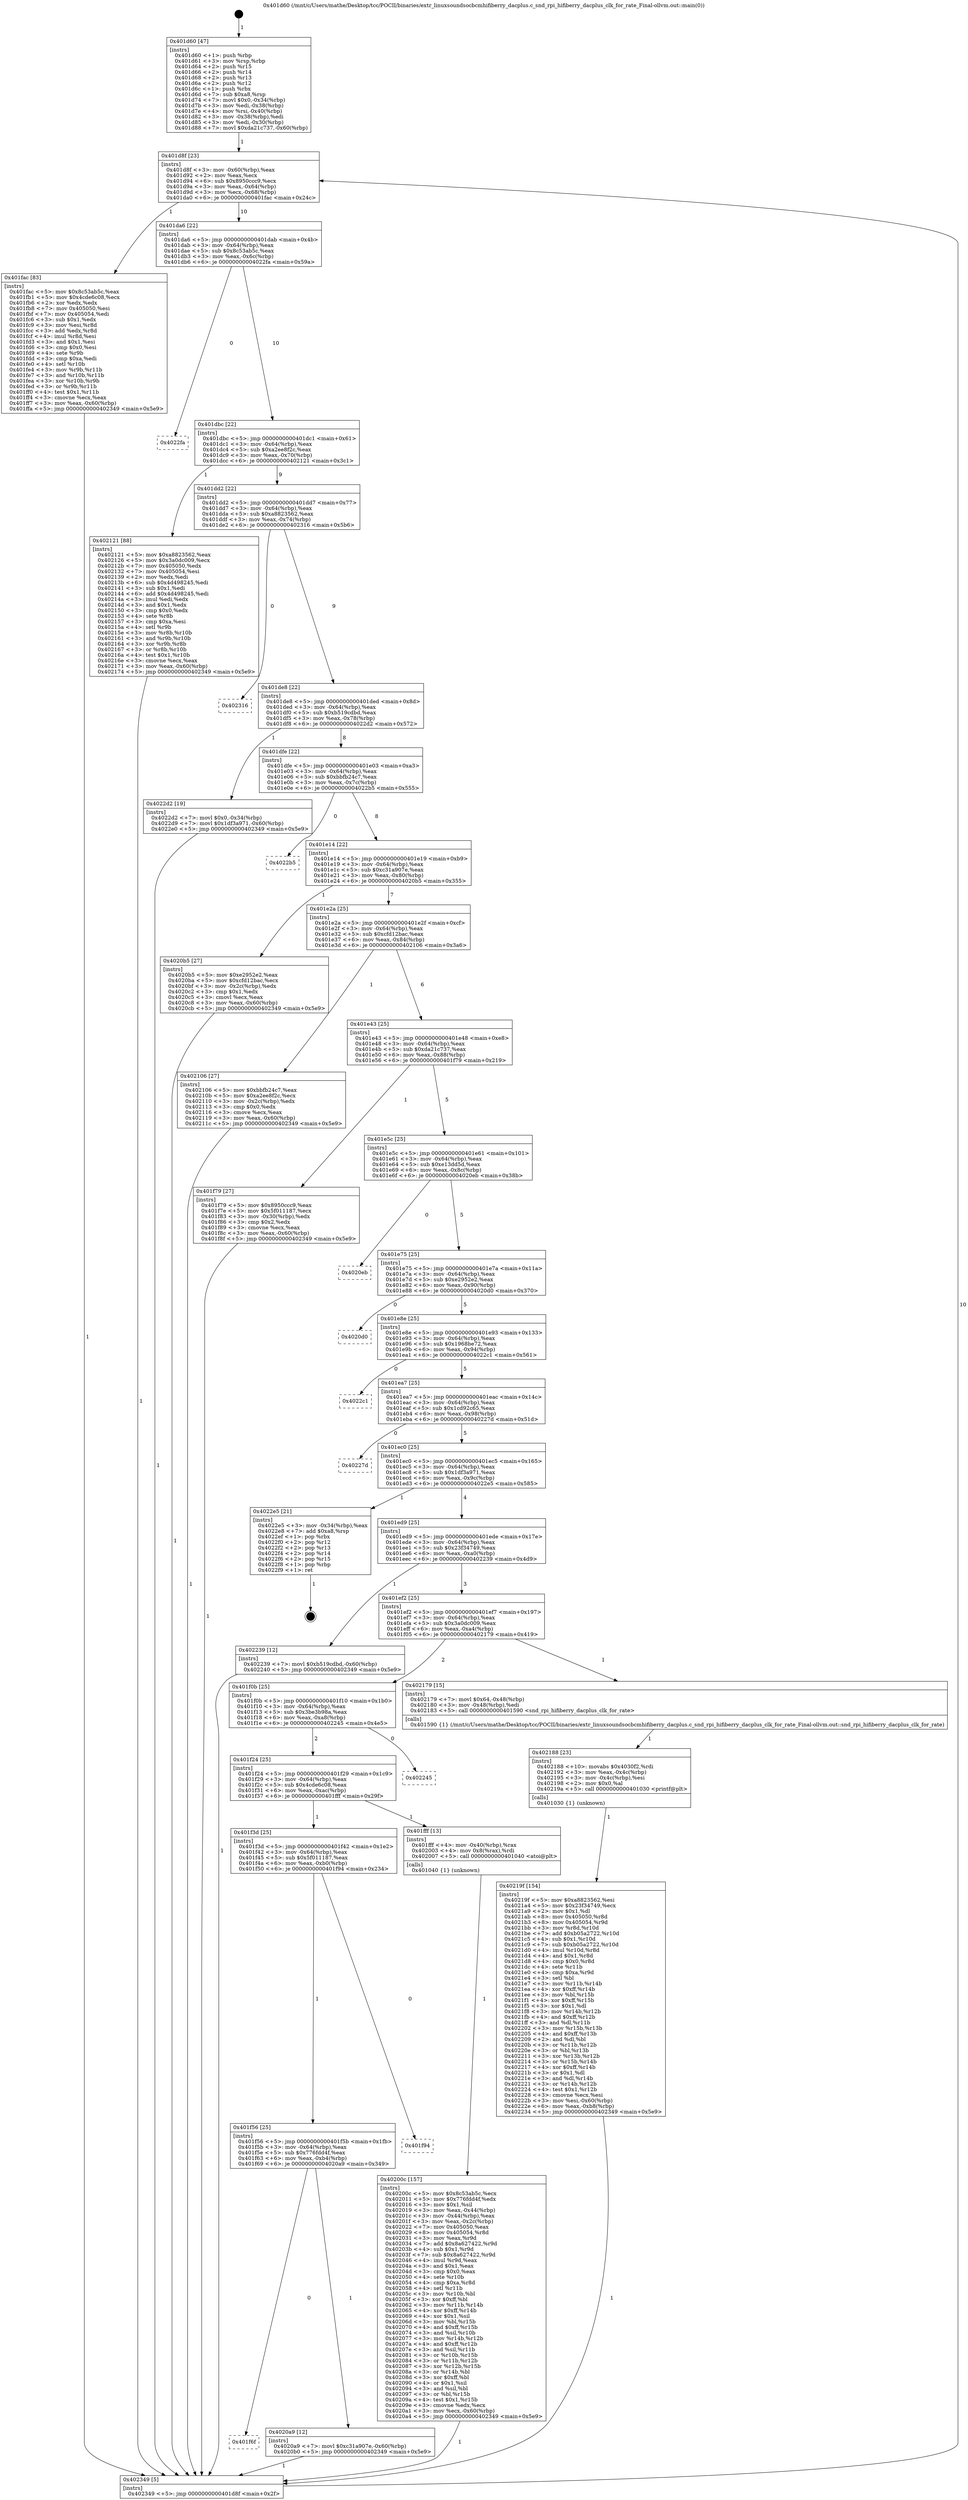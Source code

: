digraph "0x401d60" {
  label = "0x401d60 (/mnt/c/Users/mathe/Desktop/tcc/POCII/binaries/extr_linuxsoundsocbcmhifiberry_dacplus.c_snd_rpi_hifiberry_dacplus_clk_for_rate_Final-ollvm.out::main(0))"
  labelloc = "t"
  node[shape=record]

  Entry [label="",width=0.3,height=0.3,shape=circle,fillcolor=black,style=filled]
  "0x401d8f" [label="{
     0x401d8f [23]\l
     | [instrs]\l
     &nbsp;&nbsp;0x401d8f \<+3\>: mov -0x60(%rbp),%eax\l
     &nbsp;&nbsp;0x401d92 \<+2\>: mov %eax,%ecx\l
     &nbsp;&nbsp;0x401d94 \<+6\>: sub $0x8950ccc9,%ecx\l
     &nbsp;&nbsp;0x401d9a \<+3\>: mov %eax,-0x64(%rbp)\l
     &nbsp;&nbsp;0x401d9d \<+3\>: mov %ecx,-0x68(%rbp)\l
     &nbsp;&nbsp;0x401da0 \<+6\>: je 0000000000401fac \<main+0x24c\>\l
  }"]
  "0x401fac" [label="{
     0x401fac [83]\l
     | [instrs]\l
     &nbsp;&nbsp;0x401fac \<+5\>: mov $0x8c53ab5c,%eax\l
     &nbsp;&nbsp;0x401fb1 \<+5\>: mov $0x4cde6c08,%ecx\l
     &nbsp;&nbsp;0x401fb6 \<+2\>: xor %edx,%edx\l
     &nbsp;&nbsp;0x401fb8 \<+7\>: mov 0x405050,%esi\l
     &nbsp;&nbsp;0x401fbf \<+7\>: mov 0x405054,%edi\l
     &nbsp;&nbsp;0x401fc6 \<+3\>: sub $0x1,%edx\l
     &nbsp;&nbsp;0x401fc9 \<+3\>: mov %esi,%r8d\l
     &nbsp;&nbsp;0x401fcc \<+3\>: add %edx,%r8d\l
     &nbsp;&nbsp;0x401fcf \<+4\>: imul %r8d,%esi\l
     &nbsp;&nbsp;0x401fd3 \<+3\>: and $0x1,%esi\l
     &nbsp;&nbsp;0x401fd6 \<+3\>: cmp $0x0,%esi\l
     &nbsp;&nbsp;0x401fd9 \<+4\>: sete %r9b\l
     &nbsp;&nbsp;0x401fdd \<+3\>: cmp $0xa,%edi\l
     &nbsp;&nbsp;0x401fe0 \<+4\>: setl %r10b\l
     &nbsp;&nbsp;0x401fe4 \<+3\>: mov %r9b,%r11b\l
     &nbsp;&nbsp;0x401fe7 \<+3\>: and %r10b,%r11b\l
     &nbsp;&nbsp;0x401fea \<+3\>: xor %r10b,%r9b\l
     &nbsp;&nbsp;0x401fed \<+3\>: or %r9b,%r11b\l
     &nbsp;&nbsp;0x401ff0 \<+4\>: test $0x1,%r11b\l
     &nbsp;&nbsp;0x401ff4 \<+3\>: cmovne %ecx,%eax\l
     &nbsp;&nbsp;0x401ff7 \<+3\>: mov %eax,-0x60(%rbp)\l
     &nbsp;&nbsp;0x401ffa \<+5\>: jmp 0000000000402349 \<main+0x5e9\>\l
  }"]
  "0x401da6" [label="{
     0x401da6 [22]\l
     | [instrs]\l
     &nbsp;&nbsp;0x401da6 \<+5\>: jmp 0000000000401dab \<main+0x4b\>\l
     &nbsp;&nbsp;0x401dab \<+3\>: mov -0x64(%rbp),%eax\l
     &nbsp;&nbsp;0x401dae \<+5\>: sub $0x8c53ab5c,%eax\l
     &nbsp;&nbsp;0x401db3 \<+3\>: mov %eax,-0x6c(%rbp)\l
     &nbsp;&nbsp;0x401db6 \<+6\>: je 00000000004022fa \<main+0x59a\>\l
  }"]
  Exit [label="",width=0.3,height=0.3,shape=circle,fillcolor=black,style=filled,peripheries=2]
  "0x4022fa" [label="{
     0x4022fa\l
  }", style=dashed]
  "0x401dbc" [label="{
     0x401dbc [22]\l
     | [instrs]\l
     &nbsp;&nbsp;0x401dbc \<+5\>: jmp 0000000000401dc1 \<main+0x61\>\l
     &nbsp;&nbsp;0x401dc1 \<+3\>: mov -0x64(%rbp),%eax\l
     &nbsp;&nbsp;0x401dc4 \<+5\>: sub $0xa2ee8f2c,%eax\l
     &nbsp;&nbsp;0x401dc9 \<+3\>: mov %eax,-0x70(%rbp)\l
     &nbsp;&nbsp;0x401dcc \<+6\>: je 0000000000402121 \<main+0x3c1\>\l
  }"]
  "0x40219f" [label="{
     0x40219f [154]\l
     | [instrs]\l
     &nbsp;&nbsp;0x40219f \<+5\>: mov $0xa8823562,%esi\l
     &nbsp;&nbsp;0x4021a4 \<+5\>: mov $0x23f34749,%ecx\l
     &nbsp;&nbsp;0x4021a9 \<+2\>: mov $0x1,%dl\l
     &nbsp;&nbsp;0x4021ab \<+8\>: mov 0x405050,%r8d\l
     &nbsp;&nbsp;0x4021b3 \<+8\>: mov 0x405054,%r9d\l
     &nbsp;&nbsp;0x4021bb \<+3\>: mov %r8d,%r10d\l
     &nbsp;&nbsp;0x4021be \<+7\>: add $0xb05a2722,%r10d\l
     &nbsp;&nbsp;0x4021c5 \<+4\>: sub $0x1,%r10d\l
     &nbsp;&nbsp;0x4021c9 \<+7\>: sub $0xb05a2722,%r10d\l
     &nbsp;&nbsp;0x4021d0 \<+4\>: imul %r10d,%r8d\l
     &nbsp;&nbsp;0x4021d4 \<+4\>: and $0x1,%r8d\l
     &nbsp;&nbsp;0x4021d8 \<+4\>: cmp $0x0,%r8d\l
     &nbsp;&nbsp;0x4021dc \<+4\>: sete %r11b\l
     &nbsp;&nbsp;0x4021e0 \<+4\>: cmp $0xa,%r9d\l
     &nbsp;&nbsp;0x4021e4 \<+3\>: setl %bl\l
     &nbsp;&nbsp;0x4021e7 \<+3\>: mov %r11b,%r14b\l
     &nbsp;&nbsp;0x4021ea \<+4\>: xor $0xff,%r14b\l
     &nbsp;&nbsp;0x4021ee \<+3\>: mov %bl,%r15b\l
     &nbsp;&nbsp;0x4021f1 \<+4\>: xor $0xff,%r15b\l
     &nbsp;&nbsp;0x4021f5 \<+3\>: xor $0x1,%dl\l
     &nbsp;&nbsp;0x4021f8 \<+3\>: mov %r14b,%r12b\l
     &nbsp;&nbsp;0x4021fb \<+4\>: and $0xff,%r12b\l
     &nbsp;&nbsp;0x4021ff \<+3\>: and %dl,%r11b\l
     &nbsp;&nbsp;0x402202 \<+3\>: mov %r15b,%r13b\l
     &nbsp;&nbsp;0x402205 \<+4\>: and $0xff,%r13b\l
     &nbsp;&nbsp;0x402209 \<+2\>: and %dl,%bl\l
     &nbsp;&nbsp;0x40220b \<+3\>: or %r11b,%r12b\l
     &nbsp;&nbsp;0x40220e \<+3\>: or %bl,%r13b\l
     &nbsp;&nbsp;0x402211 \<+3\>: xor %r13b,%r12b\l
     &nbsp;&nbsp;0x402214 \<+3\>: or %r15b,%r14b\l
     &nbsp;&nbsp;0x402217 \<+4\>: xor $0xff,%r14b\l
     &nbsp;&nbsp;0x40221b \<+3\>: or $0x1,%dl\l
     &nbsp;&nbsp;0x40221e \<+3\>: and %dl,%r14b\l
     &nbsp;&nbsp;0x402221 \<+3\>: or %r14b,%r12b\l
     &nbsp;&nbsp;0x402224 \<+4\>: test $0x1,%r12b\l
     &nbsp;&nbsp;0x402228 \<+3\>: cmovne %ecx,%esi\l
     &nbsp;&nbsp;0x40222b \<+3\>: mov %esi,-0x60(%rbp)\l
     &nbsp;&nbsp;0x40222e \<+6\>: mov %eax,-0xb8(%rbp)\l
     &nbsp;&nbsp;0x402234 \<+5\>: jmp 0000000000402349 \<main+0x5e9\>\l
  }"]
  "0x402121" [label="{
     0x402121 [88]\l
     | [instrs]\l
     &nbsp;&nbsp;0x402121 \<+5\>: mov $0xa8823562,%eax\l
     &nbsp;&nbsp;0x402126 \<+5\>: mov $0x3a0dc009,%ecx\l
     &nbsp;&nbsp;0x40212b \<+7\>: mov 0x405050,%edx\l
     &nbsp;&nbsp;0x402132 \<+7\>: mov 0x405054,%esi\l
     &nbsp;&nbsp;0x402139 \<+2\>: mov %edx,%edi\l
     &nbsp;&nbsp;0x40213b \<+6\>: sub $0x4d498245,%edi\l
     &nbsp;&nbsp;0x402141 \<+3\>: sub $0x1,%edi\l
     &nbsp;&nbsp;0x402144 \<+6\>: add $0x4d498245,%edi\l
     &nbsp;&nbsp;0x40214a \<+3\>: imul %edi,%edx\l
     &nbsp;&nbsp;0x40214d \<+3\>: and $0x1,%edx\l
     &nbsp;&nbsp;0x402150 \<+3\>: cmp $0x0,%edx\l
     &nbsp;&nbsp;0x402153 \<+4\>: sete %r8b\l
     &nbsp;&nbsp;0x402157 \<+3\>: cmp $0xa,%esi\l
     &nbsp;&nbsp;0x40215a \<+4\>: setl %r9b\l
     &nbsp;&nbsp;0x40215e \<+3\>: mov %r8b,%r10b\l
     &nbsp;&nbsp;0x402161 \<+3\>: and %r9b,%r10b\l
     &nbsp;&nbsp;0x402164 \<+3\>: xor %r9b,%r8b\l
     &nbsp;&nbsp;0x402167 \<+3\>: or %r8b,%r10b\l
     &nbsp;&nbsp;0x40216a \<+4\>: test $0x1,%r10b\l
     &nbsp;&nbsp;0x40216e \<+3\>: cmovne %ecx,%eax\l
     &nbsp;&nbsp;0x402171 \<+3\>: mov %eax,-0x60(%rbp)\l
     &nbsp;&nbsp;0x402174 \<+5\>: jmp 0000000000402349 \<main+0x5e9\>\l
  }"]
  "0x401dd2" [label="{
     0x401dd2 [22]\l
     | [instrs]\l
     &nbsp;&nbsp;0x401dd2 \<+5\>: jmp 0000000000401dd7 \<main+0x77\>\l
     &nbsp;&nbsp;0x401dd7 \<+3\>: mov -0x64(%rbp),%eax\l
     &nbsp;&nbsp;0x401dda \<+5\>: sub $0xa8823562,%eax\l
     &nbsp;&nbsp;0x401ddf \<+3\>: mov %eax,-0x74(%rbp)\l
     &nbsp;&nbsp;0x401de2 \<+6\>: je 0000000000402316 \<main+0x5b6\>\l
  }"]
  "0x402188" [label="{
     0x402188 [23]\l
     | [instrs]\l
     &nbsp;&nbsp;0x402188 \<+10\>: movabs $0x4030f2,%rdi\l
     &nbsp;&nbsp;0x402192 \<+3\>: mov %eax,-0x4c(%rbp)\l
     &nbsp;&nbsp;0x402195 \<+3\>: mov -0x4c(%rbp),%esi\l
     &nbsp;&nbsp;0x402198 \<+2\>: mov $0x0,%al\l
     &nbsp;&nbsp;0x40219a \<+5\>: call 0000000000401030 \<printf@plt\>\l
     | [calls]\l
     &nbsp;&nbsp;0x401030 \{1\} (unknown)\l
  }"]
  "0x402316" [label="{
     0x402316\l
  }", style=dashed]
  "0x401de8" [label="{
     0x401de8 [22]\l
     | [instrs]\l
     &nbsp;&nbsp;0x401de8 \<+5\>: jmp 0000000000401ded \<main+0x8d\>\l
     &nbsp;&nbsp;0x401ded \<+3\>: mov -0x64(%rbp),%eax\l
     &nbsp;&nbsp;0x401df0 \<+5\>: sub $0xb519cdbd,%eax\l
     &nbsp;&nbsp;0x401df5 \<+3\>: mov %eax,-0x78(%rbp)\l
     &nbsp;&nbsp;0x401df8 \<+6\>: je 00000000004022d2 \<main+0x572\>\l
  }"]
  "0x401f6f" [label="{
     0x401f6f\l
  }", style=dashed]
  "0x4022d2" [label="{
     0x4022d2 [19]\l
     | [instrs]\l
     &nbsp;&nbsp;0x4022d2 \<+7\>: movl $0x0,-0x34(%rbp)\l
     &nbsp;&nbsp;0x4022d9 \<+7\>: movl $0x1df3a971,-0x60(%rbp)\l
     &nbsp;&nbsp;0x4022e0 \<+5\>: jmp 0000000000402349 \<main+0x5e9\>\l
  }"]
  "0x401dfe" [label="{
     0x401dfe [22]\l
     | [instrs]\l
     &nbsp;&nbsp;0x401dfe \<+5\>: jmp 0000000000401e03 \<main+0xa3\>\l
     &nbsp;&nbsp;0x401e03 \<+3\>: mov -0x64(%rbp),%eax\l
     &nbsp;&nbsp;0x401e06 \<+5\>: sub $0xbbfb24c7,%eax\l
     &nbsp;&nbsp;0x401e0b \<+3\>: mov %eax,-0x7c(%rbp)\l
     &nbsp;&nbsp;0x401e0e \<+6\>: je 00000000004022b5 \<main+0x555\>\l
  }"]
  "0x4020a9" [label="{
     0x4020a9 [12]\l
     | [instrs]\l
     &nbsp;&nbsp;0x4020a9 \<+7\>: movl $0xc31a907e,-0x60(%rbp)\l
     &nbsp;&nbsp;0x4020b0 \<+5\>: jmp 0000000000402349 \<main+0x5e9\>\l
  }"]
  "0x4022b5" [label="{
     0x4022b5\l
  }", style=dashed]
  "0x401e14" [label="{
     0x401e14 [22]\l
     | [instrs]\l
     &nbsp;&nbsp;0x401e14 \<+5\>: jmp 0000000000401e19 \<main+0xb9\>\l
     &nbsp;&nbsp;0x401e19 \<+3\>: mov -0x64(%rbp),%eax\l
     &nbsp;&nbsp;0x401e1c \<+5\>: sub $0xc31a907e,%eax\l
     &nbsp;&nbsp;0x401e21 \<+3\>: mov %eax,-0x80(%rbp)\l
     &nbsp;&nbsp;0x401e24 \<+6\>: je 00000000004020b5 \<main+0x355\>\l
  }"]
  "0x401f56" [label="{
     0x401f56 [25]\l
     | [instrs]\l
     &nbsp;&nbsp;0x401f56 \<+5\>: jmp 0000000000401f5b \<main+0x1fb\>\l
     &nbsp;&nbsp;0x401f5b \<+3\>: mov -0x64(%rbp),%eax\l
     &nbsp;&nbsp;0x401f5e \<+5\>: sub $0x776fdd4f,%eax\l
     &nbsp;&nbsp;0x401f63 \<+6\>: mov %eax,-0xb4(%rbp)\l
     &nbsp;&nbsp;0x401f69 \<+6\>: je 00000000004020a9 \<main+0x349\>\l
  }"]
  "0x4020b5" [label="{
     0x4020b5 [27]\l
     | [instrs]\l
     &nbsp;&nbsp;0x4020b5 \<+5\>: mov $0xe2952e2,%eax\l
     &nbsp;&nbsp;0x4020ba \<+5\>: mov $0xcfd12bac,%ecx\l
     &nbsp;&nbsp;0x4020bf \<+3\>: mov -0x2c(%rbp),%edx\l
     &nbsp;&nbsp;0x4020c2 \<+3\>: cmp $0x1,%edx\l
     &nbsp;&nbsp;0x4020c5 \<+3\>: cmovl %ecx,%eax\l
     &nbsp;&nbsp;0x4020c8 \<+3\>: mov %eax,-0x60(%rbp)\l
     &nbsp;&nbsp;0x4020cb \<+5\>: jmp 0000000000402349 \<main+0x5e9\>\l
  }"]
  "0x401e2a" [label="{
     0x401e2a [25]\l
     | [instrs]\l
     &nbsp;&nbsp;0x401e2a \<+5\>: jmp 0000000000401e2f \<main+0xcf\>\l
     &nbsp;&nbsp;0x401e2f \<+3\>: mov -0x64(%rbp),%eax\l
     &nbsp;&nbsp;0x401e32 \<+5\>: sub $0xcfd12bac,%eax\l
     &nbsp;&nbsp;0x401e37 \<+6\>: mov %eax,-0x84(%rbp)\l
     &nbsp;&nbsp;0x401e3d \<+6\>: je 0000000000402106 \<main+0x3a6\>\l
  }"]
  "0x401f94" [label="{
     0x401f94\l
  }", style=dashed]
  "0x402106" [label="{
     0x402106 [27]\l
     | [instrs]\l
     &nbsp;&nbsp;0x402106 \<+5\>: mov $0xbbfb24c7,%eax\l
     &nbsp;&nbsp;0x40210b \<+5\>: mov $0xa2ee8f2c,%ecx\l
     &nbsp;&nbsp;0x402110 \<+3\>: mov -0x2c(%rbp),%edx\l
     &nbsp;&nbsp;0x402113 \<+3\>: cmp $0x0,%edx\l
     &nbsp;&nbsp;0x402116 \<+3\>: cmove %ecx,%eax\l
     &nbsp;&nbsp;0x402119 \<+3\>: mov %eax,-0x60(%rbp)\l
     &nbsp;&nbsp;0x40211c \<+5\>: jmp 0000000000402349 \<main+0x5e9\>\l
  }"]
  "0x401e43" [label="{
     0x401e43 [25]\l
     | [instrs]\l
     &nbsp;&nbsp;0x401e43 \<+5\>: jmp 0000000000401e48 \<main+0xe8\>\l
     &nbsp;&nbsp;0x401e48 \<+3\>: mov -0x64(%rbp),%eax\l
     &nbsp;&nbsp;0x401e4b \<+5\>: sub $0xda21c737,%eax\l
     &nbsp;&nbsp;0x401e50 \<+6\>: mov %eax,-0x88(%rbp)\l
     &nbsp;&nbsp;0x401e56 \<+6\>: je 0000000000401f79 \<main+0x219\>\l
  }"]
  "0x40200c" [label="{
     0x40200c [157]\l
     | [instrs]\l
     &nbsp;&nbsp;0x40200c \<+5\>: mov $0x8c53ab5c,%ecx\l
     &nbsp;&nbsp;0x402011 \<+5\>: mov $0x776fdd4f,%edx\l
     &nbsp;&nbsp;0x402016 \<+3\>: mov $0x1,%sil\l
     &nbsp;&nbsp;0x402019 \<+3\>: mov %eax,-0x44(%rbp)\l
     &nbsp;&nbsp;0x40201c \<+3\>: mov -0x44(%rbp),%eax\l
     &nbsp;&nbsp;0x40201f \<+3\>: mov %eax,-0x2c(%rbp)\l
     &nbsp;&nbsp;0x402022 \<+7\>: mov 0x405050,%eax\l
     &nbsp;&nbsp;0x402029 \<+8\>: mov 0x405054,%r8d\l
     &nbsp;&nbsp;0x402031 \<+3\>: mov %eax,%r9d\l
     &nbsp;&nbsp;0x402034 \<+7\>: add $0x8a627422,%r9d\l
     &nbsp;&nbsp;0x40203b \<+4\>: sub $0x1,%r9d\l
     &nbsp;&nbsp;0x40203f \<+7\>: sub $0x8a627422,%r9d\l
     &nbsp;&nbsp;0x402046 \<+4\>: imul %r9d,%eax\l
     &nbsp;&nbsp;0x40204a \<+3\>: and $0x1,%eax\l
     &nbsp;&nbsp;0x40204d \<+3\>: cmp $0x0,%eax\l
     &nbsp;&nbsp;0x402050 \<+4\>: sete %r10b\l
     &nbsp;&nbsp;0x402054 \<+4\>: cmp $0xa,%r8d\l
     &nbsp;&nbsp;0x402058 \<+4\>: setl %r11b\l
     &nbsp;&nbsp;0x40205c \<+3\>: mov %r10b,%bl\l
     &nbsp;&nbsp;0x40205f \<+3\>: xor $0xff,%bl\l
     &nbsp;&nbsp;0x402062 \<+3\>: mov %r11b,%r14b\l
     &nbsp;&nbsp;0x402065 \<+4\>: xor $0xff,%r14b\l
     &nbsp;&nbsp;0x402069 \<+4\>: xor $0x1,%sil\l
     &nbsp;&nbsp;0x40206d \<+3\>: mov %bl,%r15b\l
     &nbsp;&nbsp;0x402070 \<+4\>: and $0xff,%r15b\l
     &nbsp;&nbsp;0x402074 \<+3\>: and %sil,%r10b\l
     &nbsp;&nbsp;0x402077 \<+3\>: mov %r14b,%r12b\l
     &nbsp;&nbsp;0x40207a \<+4\>: and $0xff,%r12b\l
     &nbsp;&nbsp;0x40207e \<+3\>: and %sil,%r11b\l
     &nbsp;&nbsp;0x402081 \<+3\>: or %r10b,%r15b\l
     &nbsp;&nbsp;0x402084 \<+3\>: or %r11b,%r12b\l
     &nbsp;&nbsp;0x402087 \<+3\>: xor %r12b,%r15b\l
     &nbsp;&nbsp;0x40208a \<+3\>: or %r14b,%bl\l
     &nbsp;&nbsp;0x40208d \<+3\>: xor $0xff,%bl\l
     &nbsp;&nbsp;0x402090 \<+4\>: or $0x1,%sil\l
     &nbsp;&nbsp;0x402094 \<+3\>: and %sil,%bl\l
     &nbsp;&nbsp;0x402097 \<+3\>: or %bl,%r15b\l
     &nbsp;&nbsp;0x40209a \<+4\>: test $0x1,%r15b\l
     &nbsp;&nbsp;0x40209e \<+3\>: cmovne %edx,%ecx\l
     &nbsp;&nbsp;0x4020a1 \<+3\>: mov %ecx,-0x60(%rbp)\l
     &nbsp;&nbsp;0x4020a4 \<+5\>: jmp 0000000000402349 \<main+0x5e9\>\l
  }"]
  "0x401f79" [label="{
     0x401f79 [27]\l
     | [instrs]\l
     &nbsp;&nbsp;0x401f79 \<+5\>: mov $0x8950ccc9,%eax\l
     &nbsp;&nbsp;0x401f7e \<+5\>: mov $0x5f011187,%ecx\l
     &nbsp;&nbsp;0x401f83 \<+3\>: mov -0x30(%rbp),%edx\l
     &nbsp;&nbsp;0x401f86 \<+3\>: cmp $0x2,%edx\l
     &nbsp;&nbsp;0x401f89 \<+3\>: cmovne %ecx,%eax\l
     &nbsp;&nbsp;0x401f8c \<+3\>: mov %eax,-0x60(%rbp)\l
     &nbsp;&nbsp;0x401f8f \<+5\>: jmp 0000000000402349 \<main+0x5e9\>\l
  }"]
  "0x401e5c" [label="{
     0x401e5c [25]\l
     | [instrs]\l
     &nbsp;&nbsp;0x401e5c \<+5\>: jmp 0000000000401e61 \<main+0x101\>\l
     &nbsp;&nbsp;0x401e61 \<+3\>: mov -0x64(%rbp),%eax\l
     &nbsp;&nbsp;0x401e64 \<+5\>: sub $0xe13dd5d,%eax\l
     &nbsp;&nbsp;0x401e69 \<+6\>: mov %eax,-0x8c(%rbp)\l
     &nbsp;&nbsp;0x401e6f \<+6\>: je 00000000004020eb \<main+0x38b\>\l
  }"]
  "0x402349" [label="{
     0x402349 [5]\l
     | [instrs]\l
     &nbsp;&nbsp;0x402349 \<+5\>: jmp 0000000000401d8f \<main+0x2f\>\l
  }"]
  "0x401d60" [label="{
     0x401d60 [47]\l
     | [instrs]\l
     &nbsp;&nbsp;0x401d60 \<+1\>: push %rbp\l
     &nbsp;&nbsp;0x401d61 \<+3\>: mov %rsp,%rbp\l
     &nbsp;&nbsp;0x401d64 \<+2\>: push %r15\l
     &nbsp;&nbsp;0x401d66 \<+2\>: push %r14\l
     &nbsp;&nbsp;0x401d68 \<+2\>: push %r13\l
     &nbsp;&nbsp;0x401d6a \<+2\>: push %r12\l
     &nbsp;&nbsp;0x401d6c \<+1\>: push %rbx\l
     &nbsp;&nbsp;0x401d6d \<+7\>: sub $0xa8,%rsp\l
     &nbsp;&nbsp;0x401d74 \<+7\>: movl $0x0,-0x34(%rbp)\l
     &nbsp;&nbsp;0x401d7b \<+3\>: mov %edi,-0x38(%rbp)\l
     &nbsp;&nbsp;0x401d7e \<+4\>: mov %rsi,-0x40(%rbp)\l
     &nbsp;&nbsp;0x401d82 \<+3\>: mov -0x38(%rbp),%edi\l
     &nbsp;&nbsp;0x401d85 \<+3\>: mov %edi,-0x30(%rbp)\l
     &nbsp;&nbsp;0x401d88 \<+7\>: movl $0xda21c737,-0x60(%rbp)\l
  }"]
  "0x401f3d" [label="{
     0x401f3d [25]\l
     | [instrs]\l
     &nbsp;&nbsp;0x401f3d \<+5\>: jmp 0000000000401f42 \<main+0x1e2\>\l
     &nbsp;&nbsp;0x401f42 \<+3\>: mov -0x64(%rbp),%eax\l
     &nbsp;&nbsp;0x401f45 \<+5\>: sub $0x5f011187,%eax\l
     &nbsp;&nbsp;0x401f4a \<+6\>: mov %eax,-0xb0(%rbp)\l
     &nbsp;&nbsp;0x401f50 \<+6\>: je 0000000000401f94 \<main+0x234\>\l
  }"]
  "0x4020eb" [label="{
     0x4020eb\l
  }", style=dashed]
  "0x401e75" [label="{
     0x401e75 [25]\l
     | [instrs]\l
     &nbsp;&nbsp;0x401e75 \<+5\>: jmp 0000000000401e7a \<main+0x11a\>\l
     &nbsp;&nbsp;0x401e7a \<+3\>: mov -0x64(%rbp),%eax\l
     &nbsp;&nbsp;0x401e7d \<+5\>: sub $0xe2952e2,%eax\l
     &nbsp;&nbsp;0x401e82 \<+6\>: mov %eax,-0x90(%rbp)\l
     &nbsp;&nbsp;0x401e88 \<+6\>: je 00000000004020d0 \<main+0x370\>\l
  }"]
  "0x401fff" [label="{
     0x401fff [13]\l
     | [instrs]\l
     &nbsp;&nbsp;0x401fff \<+4\>: mov -0x40(%rbp),%rax\l
     &nbsp;&nbsp;0x402003 \<+4\>: mov 0x8(%rax),%rdi\l
     &nbsp;&nbsp;0x402007 \<+5\>: call 0000000000401040 \<atoi@plt\>\l
     | [calls]\l
     &nbsp;&nbsp;0x401040 \{1\} (unknown)\l
  }"]
  "0x4020d0" [label="{
     0x4020d0\l
  }", style=dashed]
  "0x401e8e" [label="{
     0x401e8e [25]\l
     | [instrs]\l
     &nbsp;&nbsp;0x401e8e \<+5\>: jmp 0000000000401e93 \<main+0x133\>\l
     &nbsp;&nbsp;0x401e93 \<+3\>: mov -0x64(%rbp),%eax\l
     &nbsp;&nbsp;0x401e96 \<+5\>: sub $0x1968be72,%eax\l
     &nbsp;&nbsp;0x401e9b \<+6\>: mov %eax,-0x94(%rbp)\l
     &nbsp;&nbsp;0x401ea1 \<+6\>: je 00000000004022c1 \<main+0x561\>\l
  }"]
  "0x401f24" [label="{
     0x401f24 [25]\l
     | [instrs]\l
     &nbsp;&nbsp;0x401f24 \<+5\>: jmp 0000000000401f29 \<main+0x1c9\>\l
     &nbsp;&nbsp;0x401f29 \<+3\>: mov -0x64(%rbp),%eax\l
     &nbsp;&nbsp;0x401f2c \<+5\>: sub $0x4cde6c08,%eax\l
     &nbsp;&nbsp;0x401f31 \<+6\>: mov %eax,-0xac(%rbp)\l
     &nbsp;&nbsp;0x401f37 \<+6\>: je 0000000000401fff \<main+0x29f\>\l
  }"]
  "0x4022c1" [label="{
     0x4022c1\l
  }", style=dashed]
  "0x401ea7" [label="{
     0x401ea7 [25]\l
     | [instrs]\l
     &nbsp;&nbsp;0x401ea7 \<+5\>: jmp 0000000000401eac \<main+0x14c\>\l
     &nbsp;&nbsp;0x401eac \<+3\>: mov -0x64(%rbp),%eax\l
     &nbsp;&nbsp;0x401eaf \<+5\>: sub $0x1cd92c65,%eax\l
     &nbsp;&nbsp;0x401eb4 \<+6\>: mov %eax,-0x98(%rbp)\l
     &nbsp;&nbsp;0x401eba \<+6\>: je 000000000040227d \<main+0x51d\>\l
  }"]
  "0x402245" [label="{
     0x402245\l
  }", style=dashed]
  "0x40227d" [label="{
     0x40227d\l
  }", style=dashed]
  "0x401ec0" [label="{
     0x401ec0 [25]\l
     | [instrs]\l
     &nbsp;&nbsp;0x401ec0 \<+5\>: jmp 0000000000401ec5 \<main+0x165\>\l
     &nbsp;&nbsp;0x401ec5 \<+3\>: mov -0x64(%rbp),%eax\l
     &nbsp;&nbsp;0x401ec8 \<+5\>: sub $0x1df3a971,%eax\l
     &nbsp;&nbsp;0x401ecd \<+6\>: mov %eax,-0x9c(%rbp)\l
     &nbsp;&nbsp;0x401ed3 \<+6\>: je 00000000004022e5 \<main+0x585\>\l
  }"]
  "0x401f0b" [label="{
     0x401f0b [25]\l
     | [instrs]\l
     &nbsp;&nbsp;0x401f0b \<+5\>: jmp 0000000000401f10 \<main+0x1b0\>\l
     &nbsp;&nbsp;0x401f10 \<+3\>: mov -0x64(%rbp),%eax\l
     &nbsp;&nbsp;0x401f13 \<+5\>: sub $0x3be3b98a,%eax\l
     &nbsp;&nbsp;0x401f18 \<+6\>: mov %eax,-0xa8(%rbp)\l
     &nbsp;&nbsp;0x401f1e \<+6\>: je 0000000000402245 \<main+0x4e5\>\l
  }"]
  "0x4022e5" [label="{
     0x4022e5 [21]\l
     | [instrs]\l
     &nbsp;&nbsp;0x4022e5 \<+3\>: mov -0x34(%rbp),%eax\l
     &nbsp;&nbsp;0x4022e8 \<+7\>: add $0xa8,%rsp\l
     &nbsp;&nbsp;0x4022ef \<+1\>: pop %rbx\l
     &nbsp;&nbsp;0x4022f0 \<+2\>: pop %r12\l
     &nbsp;&nbsp;0x4022f2 \<+2\>: pop %r13\l
     &nbsp;&nbsp;0x4022f4 \<+2\>: pop %r14\l
     &nbsp;&nbsp;0x4022f6 \<+2\>: pop %r15\l
     &nbsp;&nbsp;0x4022f8 \<+1\>: pop %rbp\l
     &nbsp;&nbsp;0x4022f9 \<+1\>: ret\l
  }"]
  "0x401ed9" [label="{
     0x401ed9 [25]\l
     | [instrs]\l
     &nbsp;&nbsp;0x401ed9 \<+5\>: jmp 0000000000401ede \<main+0x17e\>\l
     &nbsp;&nbsp;0x401ede \<+3\>: mov -0x64(%rbp),%eax\l
     &nbsp;&nbsp;0x401ee1 \<+5\>: sub $0x23f34749,%eax\l
     &nbsp;&nbsp;0x401ee6 \<+6\>: mov %eax,-0xa0(%rbp)\l
     &nbsp;&nbsp;0x401eec \<+6\>: je 0000000000402239 \<main+0x4d9\>\l
  }"]
  "0x402179" [label="{
     0x402179 [15]\l
     | [instrs]\l
     &nbsp;&nbsp;0x402179 \<+7\>: movl $0x64,-0x48(%rbp)\l
     &nbsp;&nbsp;0x402180 \<+3\>: mov -0x48(%rbp),%edi\l
     &nbsp;&nbsp;0x402183 \<+5\>: call 0000000000401590 \<snd_rpi_hifiberry_dacplus_clk_for_rate\>\l
     | [calls]\l
     &nbsp;&nbsp;0x401590 \{1\} (/mnt/c/Users/mathe/Desktop/tcc/POCII/binaries/extr_linuxsoundsocbcmhifiberry_dacplus.c_snd_rpi_hifiberry_dacplus_clk_for_rate_Final-ollvm.out::snd_rpi_hifiberry_dacplus_clk_for_rate)\l
  }"]
  "0x402239" [label="{
     0x402239 [12]\l
     | [instrs]\l
     &nbsp;&nbsp;0x402239 \<+7\>: movl $0xb519cdbd,-0x60(%rbp)\l
     &nbsp;&nbsp;0x402240 \<+5\>: jmp 0000000000402349 \<main+0x5e9\>\l
  }"]
  "0x401ef2" [label="{
     0x401ef2 [25]\l
     | [instrs]\l
     &nbsp;&nbsp;0x401ef2 \<+5\>: jmp 0000000000401ef7 \<main+0x197\>\l
     &nbsp;&nbsp;0x401ef7 \<+3\>: mov -0x64(%rbp),%eax\l
     &nbsp;&nbsp;0x401efa \<+5\>: sub $0x3a0dc009,%eax\l
     &nbsp;&nbsp;0x401eff \<+6\>: mov %eax,-0xa4(%rbp)\l
     &nbsp;&nbsp;0x401f05 \<+6\>: je 0000000000402179 \<main+0x419\>\l
  }"]
  Entry -> "0x401d60" [label=" 1"]
  "0x401d8f" -> "0x401fac" [label=" 1"]
  "0x401d8f" -> "0x401da6" [label=" 10"]
  "0x4022e5" -> Exit [label=" 1"]
  "0x401da6" -> "0x4022fa" [label=" 0"]
  "0x401da6" -> "0x401dbc" [label=" 10"]
  "0x4022d2" -> "0x402349" [label=" 1"]
  "0x401dbc" -> "0x402121" [label=" 1"]
  "0x401dbc" -> "0x401dd2" [label=" 9"]
  "0x402239" -> "0x402349" [label=" 1"]
  "0x401dd2" -> "0x402316" [label=" 0"]
  "0x401dd2" -> "0x401de8" [label=" 9"]
  "0x40219f" -> "0x402349" [label=" 1"]
  "0x401de8" -> "0x4022d2" [label=" 1"]
  "0x401de8" -> "0x401dfe" [label=" 8"]
  "0x402188" -> "0x40219f" [label=" 1"]
  "0x401dfe" -> "0x4022b5" [label=" 0"]
  "0x401dfe" -> "0x401e14" [label=" 8"]
  "0x402179" -> "0x402188" [label=" 1"]
  "0x401e14" -> "0x4020b5" [label=" 1"]
  "0x401e14" -> "0x401e2a" [label=" 7"]
  "0x402106" -> "0x402349" [label=" 1"]
  "0x401e2a" -> "0x402106" [label=" 1"]
  "0x401e2a" -> "0x401e43" [label=" 6"]
  "0x4020b5" -> "0x402349" [label=" 1"]
  "0x401e43" -> "0x401f79" [label=" 1"]
  "0x401e43" -> "0x401e5c" [label=" 5"]
  "0x401f79" -> "0x402349" [label=" 1"]
  "0x401d60" -> "0x401d8f" [label=" 1"]
  "0x402349" -> "0x401d8f" [label=" 10"]
  "0x401fac" -> "0x402349" [label=" 1"]
  "0x401f56" -> "0x401f6f" [label=" 0"]
  "0x401e5c" -> "0x4020eb" [label=" 0"]
  "0x401e5c" -> "0x401e75" [label=" 5"]
  "0x401f56" -> "0x4020a9" [label=" 1"]
  "0x401e75" -> "0x4020d0" [label=" 0"]
  "0x401e75" -> "0x401e8e" [label=" 5"]
  "0x402121" -> "0x402349" [label=" 1"]
  "0x401e8e" -> "0x4022c1" [label=" 0"]
  "0x401e8e" -> "0x401ea7" [label=" 5"]
  "0x401f3d" -> "0x401f94" [label=" 0"]
  "0x401ea7" -> "0x40227d" [label=" 0"]
  "0x401ea7" -> "0x401ec0" [label=" 5"]
  "0x4020a9" -> "0x402349" [label=" 1"]
  "0x401ec0" -> "0x4022e5" [label=" 1"]
  "0x401ec0" -> "0x401ed9" [label=" 4"]
  "0x401fff" -> "0x40200c" [label=" 1"]
  "0x401ed9" -> "0x402239" [label=" 1"]
  "0x401ed9" -> "0x401ef2" [label=" 3"]
  "0x401f24" -> "0x401f3d" [label=" 1"]
  "0x401ef2" -> "0x402179" [label=" 1"]
  "0x401ef2" -> "0x401f0b" [label=" 2"]
  "0x40200c" -> "0x402349" [label=" 1"]
  "0x401f0b" -> "0x402245" [label=" 0"]
  "0x401f0b" -> "0x401f24" [label=" 2"]
  "0x401f3d" -> "0x401f56" [label=" 1"]
  "0x401f24" -> "0x401fff" [label=" 1"]
}
